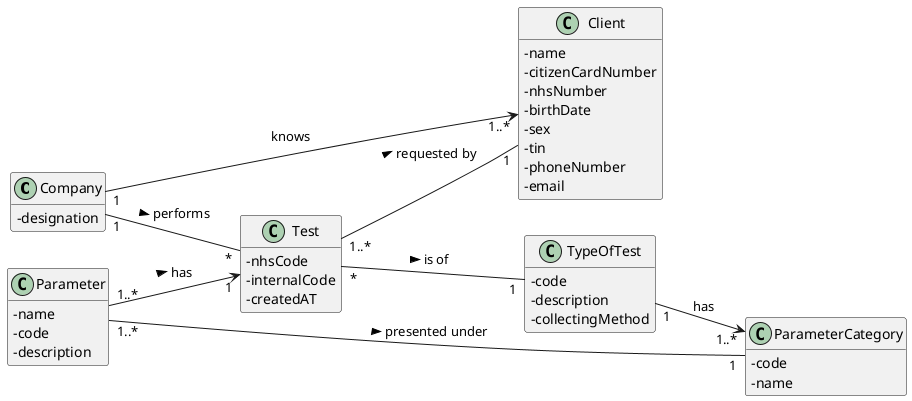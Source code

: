 @startuml
hide methods
left to right direction
skinparam classAttributeIconSize 0

class Company {
 -designation
}

class Test {
  - nhsCode
  - internalCode
  - createdAT
 }

class TypeOfTest {
  -code
  -description
  -collectingMethod
}



class Client {
  - name
  - citizenCardNumber
  - nhsNumber
  - birthDate
  - sex
  - tin
  - phoneNumber
  - email
}

class Parameter {
-name
-code
-description
}

class ParameterCategory {
-code
-name
}


Company "1" -- "*" Test : performs >
Test "*" -- "1" TypeOfTest: is of >
Test "1..*" -- "1" Client: requested by >
Parameter "1..*" -- "1" ParameterCategory: presented under >
Parameter "1..*" --> "1" Test : has >
TypeOfTest "1" --> "1..*" ParameterCategory :  has
Company "1" --> "1..*" Client : knows

@enduml